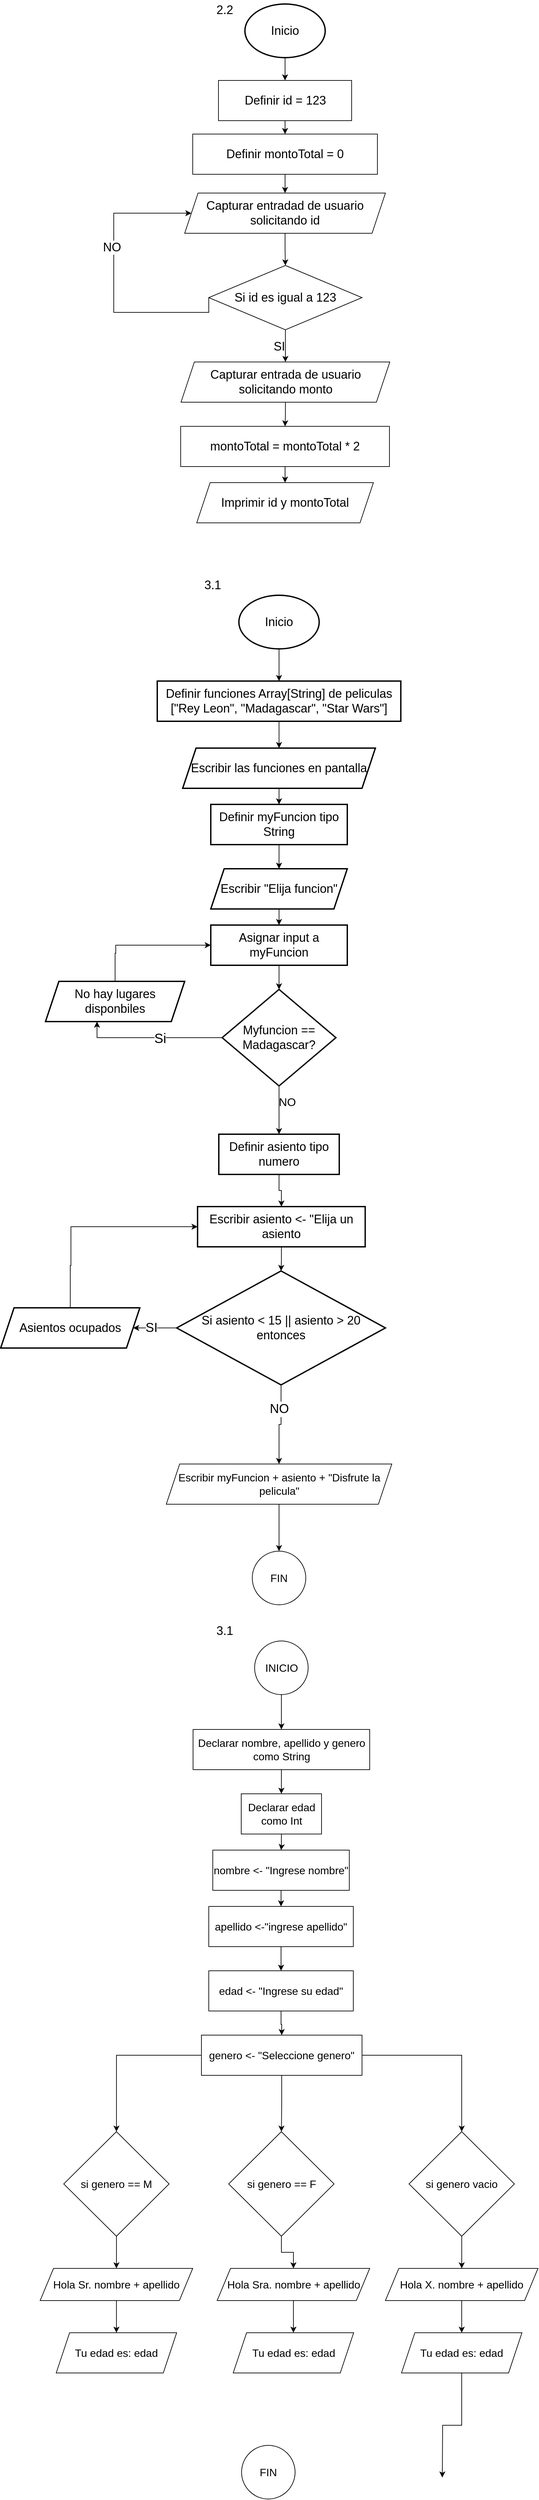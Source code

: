<mxfile version="23.1.5" type="github">
  <diagram name="Page-1" id="D6jSuuYGtf3E4rri9tUM">
    <mxGraphModel dx="2255" dy="882" grid="1" gridSize="12" guides="1" tooltips="1" connect="1" arrows="1" fold="1" page="1" pageScale="1" pageWidth="850" pageHeight="1100" math="0" shadow="0">
      <root>
        <mxCell id="0" />
        <mxCell id="1" parent="0" />
        <mxCell id="xoTJzdg2lMnU-Vgop3UH-8" style="edgeStyle=orthogonalEdgeStyle;rounded=0;orthogonalLoop=1;jettySize=auto;html=1;entryX=0.5;entryY=0;entryDx=0;entryDy=0;shadow=0;fontSize=18;" parent="1" source="JSRVEFu7Q7TZ1jJsunZb-2" target="xoTJzdg2lMnU-Vgop3UH-2" edge="1">
          <mxGeometry relative="1" as="geometry" />
        </mxCell>
        <mxCell id="JSRVEFu7Q7TZ1jJsunZb-2" value="&lt;div style=&quot;font-size: 18px;&quot;&gt;&lt;font style=&quot;font-size: 18px;&quot;&gt;Inicio&lt;/font&gt;&lt;/div&gt;" style="ellipse;whiteSpace=wrap;html=1;align=center;strokeWidth=2;fontSize=18;" parent="1" vertex="1">
          <mxGeometry x="365" y="90" width="120" height="80" as="geometry" />
        </mxCell>
        <mxCell id="xoTJzdg2lMnU-Vgop3UH-7" value="" style="edgeStyle=orthogonalEdgeStyle;rounded=0;orthogonalLoop=1;jettySize=auto;html=1;shadow=0;fontSize=18;" parent="1" source="xoTJzdg2lMnU-Vgop3UH-2" target="xoTJzdg2lMnU-Vgop3UH-6" edge="1">
          <mxGeometry relative="1" as="geometry" />
        </mxCell>
        <mxCell id="xoTJzdg2lMnU-Vgop3UH-2" value="&lt;font style=&quot;font-size: 18px;&quot;&gt;Definir id = 123&lt;br style=&quot;font-size: 18px;&quot;&gt;&lt;/font&gt;" style="rounded=0;whiteSpace=wrap;html=1;shadow=0;fontSize=18;" parent="1" vertex="1">
          <mxGeometry x="325.5" y="204" width="199" height="60" as="geometry" />
        </mxCell>
        <mxCell id="xoTJzdg2lMnU-Vgop3UH-12" value="" style="edgeStyle=orthogonalEdgeStyle;rounded=0;orthogonalLoop=1;jettySize=auto;html=1;fontSize=18;" parent="1" source="xoTJzdg2lMnU-Vgop3UH-6" target="xoTJzdg2lMnU-Vgop3UH-11" edge="1">
          <mxGeometry relative="1" as="geometry" />
        </mxCell>
        <mxCell id="xoTJzdg2lMnU-Vgop3UH-6" value="Definir montoTotal = 0" style="whiteSpace=wrap;html=1;rounded=0;shadow=0;fontSize=18;" parent="1" vertex="1">
          <mxGeometry x="287" y="284" width="276" height="60" as="geometry" />
        </mxCell>
        <mxCell id="xoTJzdg2lMnU-Vgop3UH-18" value="" style="edgeStyle=orthogonalEdgeStyle;rounded=0;orthogonalLoop=1;jettySize=auto;html=1;fontSize=18;" parent="1" source="xoTJzdg2lMnU-Vgop3UH-11" target="xoTJzdg2lMnU-Vgop3UH-17" edge="1">
          <mxGeometry relative="1" as="geometry" />
        </mxCell>
        <mxCell id="xoTJzdg2lMnU-Vgop3UH-11" value="Capturar entradad de usuario solicitando id" style="shape=parallelogram;perimeter=parallelogramPerimeter;whiteSpace=wrap;html=1;fixedSize=1;fontSize=18;rounded=0;shadow=0;" parent="1" vertex="1">
          <mxGeometry x="275" y="372" width="300" height="60" as="geometry" />
        </mxCell>
        <mxCell id="xoTJzdg2lMnU-Vgop3UH-19" style="edgeStyle=orthogonalEdgeStyle;rounded=0;orthogonalLoop=1;jettySize=auto;html=1;entryX=0;entryY=0.5;entryDx=0;entryDy=0;exitX=0;exitY=0.5;exitDx=0;exitDy=0;fontSize=18;" parent="1" source="xoTJzdg2lMnU-Vgop3UH-17" target="xoTJzdg2lMnU-Vgop3UH-11" edge="1">
          <mxGeometry relative="1" as="geometry">
            <mxPoint x="168" y="396" as="targetPoint" />
            <Array as="points">
              <mxPoint x="311" y="550" />
              <mxPoint x="169" y="550" />
              <mxPoint x="169" y="402" />
            </Array>
          </mxGeometry>
        </mxCell>
        <mxCell id="xoTJzdg2lMnU-Vgop3UH-20" value="NO" style="edgeLabel;html=1;align=center;verticalAlign=middle;resizable=0;points=[];fontSize=18;" parent="xoTJzdg2lMnU-Vgop3UH-19" vertex="1" connectable="0">
          <mxGeometry x="0.222" y="3" relative="1" as="geometry">
            <mxPoint as="offset" />
          </mxGeometry>
        </mxCell>
        <mxCell id="xoTJzdg2lMnU-Vgop3UH-22" value="" style="edgeStyle=orthogonalEdgeStyle;rounded=0;orthogonalLoop=1;jettySize=auto;html=1;fontSize=18;" parent="1" source="xoTJzdg2lMnU-Vgop3UH-17" target="xoTJzdg2lMnU-Vgop3UH-21" edge="1">
          <mxGeometry relative="1" as="geometry" />
        </mxCell>
        <mxCell id="xoTJzdg2lMnU-Vgop3UH-17" value="Si id es igual a 123" style="rhombus;whiteSpace=wrap;html=1;fontSize=18;rounded=0;shadow=0;" parent="1" vertex="1">
          <mxGeometry x="311" y="480" width="229" height="96" as="geometry" />
        </mxCell>
        <mxCell id="xoTJzdg2lMnU-Vgop3UH-25" value="" style="edgeStyle=orthogonalEdgeStyle;rounded=0;orthogonalLoop=1;jettySize=auto;html=1;fontSize=18;" parent="1" source="xoTJzdg2lMnU-Vgop3UH-21" target="xoTJzdg2lMnU-Vgop3UH-24" edge="1">
          <mxGeometry relative="1" as="geometry" />
        </mxCell>
        <mxCell id="xoTJzdg2lMnU-Vgop3UH-21" value="Capturar entrada de usuario solicitando monto" style="shape=parallelogram;perimeter=parallelogramPerimeter;whiteSpace=wrap;html=1;fixedSize=1;fontSize=18;rounded=0;shadow=0;" parent="1" vertex="1">
          <mxGeometry x="269.5" y="624" width="312" height="60" as="geometry" />
        </mxCell>
        <mxCell id="xoTJzdg2lMnU-Vgop3UH-23" value="SI" style="text;html=1;align=center;verticalAlign=middle;resizable=0;points=[];autosize=1;strokeColor=none;fillColor=none;fontSize=18;" parent="1" vertex="1">
          <mxGeometry x="392" y="583" width="48" height="36" as="geometry" />
        </mxCell>
        <mxCell id="xoTJzdg2lMnU-Vgop3UH-27" value="" style="edgeStyle=orthogonalEdgeStyle;rounded=0;orthogonalLoop=1;jettySize=auto;html=1;fontSize=18;" parent="1" source="xoTJzdg2lMnU-Vgop3UH-24" target="xoTJzdg2lMnU-Vgop3UH-26" edge="1">
          <mxGeometry relative="1" as="geometry" />
        </mxCell>
        <mxCell id="xoTJzdg2lMnU-Vgop3UH-24" value="montoTotal = montoTotal * 2" style="rounded=0;whiteSpace=wrap;html=1;fontSize=18;shadow=0;" parent="1" vertex="1">
          <mxGeometry x="269" y="720" width="312" height="60" as="geometry" />
        </mxCell>
        <mxCell id="xoTJzdg2lMnU-Vgop3UH-26" value="Imprimir id y montoTotal" style="shape=parallelogram;perimeter=parallelogramPerimeter;whiteSpace=wrap;html=1;fixedSize=1;fontSize=18;rounded=0;shadow=0;" parent="1" vertex="1">
          <mxGeometry x="293" y="804" width="264" height="60" as="geometry" />
        </mxCell>
        <mxCell id="xoTJzdg2lMnU-Vgop3UH-28" value="&lt;font style=&quot;font-size: 18px;&quot;&gt;2.2&lt;/font&gt;" style="text;html=1;align=center;verticalAlign=middle;whiteSpace=wrap;rounded=0;" parent="1" vertex="1">
          <mxGeometry x="305" y="84" width="60" height="30" as="geometry" />
        </mxCell>
        <mxCell id="ddKnpVyn28bCaXbPGC_H-5" value="" style="edgeStyle=orthogonalEdgeStyle;rounded=0;orthogonalLoop=1;jettySize=auto;html=1;" parent="1" source="ddKnpVyn28bCaXbPGC_H-1" target="ddKnpVyn28bCaXbPGC_H-4" edge="1">
          <mxGeometry relative="1" as="geometry" />
        </mxCell>
        <mxCell id="ddKnpVyn28bCaXbPGC_H-1" value="&lt;div style=&quot;font-size: 18px;&quot;&gt;&lt;font style=&quot;font-size: 18px;&quot;&gt;Inicio&lt;/font&gt;&lt;/div&gt;" style="ellipse;whiteSpace=wrap;html=1;align=center;strokeWidth=2;fontSize=18;" parent="1" vertex="1">
          <mxGeometry x="356" y="972" width="120" height="80" as="geometry" />
        </mxCell>
        <mxCell id="ddKnpVyn28bCaXbPGC_H-2" value="&lt;font style=&quot;font-size: 18px;&quot;&gt;3.1&lt;/font&gt;" style="text;html=1;align=center;verticalAlign=middle;whiteSpace=wrap;rounded=0;" parent="1" vertex="1">
          <mxGeometry x="287" y="942" width="60" height="30" as="geometry" />
        </mxCell>
        <mxCell id="ddKnpVyn28bCaXbPGC_H-7" value="" style="edgeStyle=orthogonalEdgeStyle;rounded=0;orthogonalLoop=1;jettySize=auto;html=1;" parent="1" source="ddKnpVyn28bCaXbPGC_H-4" target="ddKnpVyn28bCaXbPGC_H-6" edge="1">
          <mxGeometry relative="1" as="geometry" />
        </mxCell>
        <mxCell id="ddKnpVyn28bCaXbPGC_H-4" value="Definir funciones Array[String] de peliculas [&quot;Rey Leon&quot;, &quot;Madagascar&quot;, &quot;Star Wars&quot;]" style="whiteSpace=wrap;html=1;fontSize=18;strokeWidth=2;" parent="1" vertex="1">
          <mxGeometry x="234" y="1100" width="364" height="60" as="geometry" />
        </mxCell>
        <mxCell id="ddKnpVyn28bCaXbPGC_H-9" value="" style="edgeStyle=orthogonalEdgeStyle;rounded=0;orthogonalLoop=1;jettySize=auto;html=1;" parent="1" source="ddKnpVyn28bCaXbPGC_H-6" target="ddKnpVyn28bCaXbPGC_H-8" edge="1">
          <mxGeometry relative="1" as="geometry" />
        </mxCell>
        <mxCell id="ddKnpVyn28bCaXbPGC_H-6" value="Escribir las funciones en pantalla" style="shape=parallelogram;perimeter=parallelogramPerimeter;whiteSpace=wrap;html=1;fixedSize=1;fontSize=18;strokeWidth=2;" parent="1" vertex="1">
          <mxGeometry x="272" y="1200" width="288" height="60" as="geometry" />
        </mxCell>
        <mxCell id="ddKnpVyn28bCaXbPGC_H-11" value="" style="edgeStyle=orthogonalEdgeStyle;rounded=0;orthogonalLoop=1;jettySize=auto;html=1;" parent="1" source="ddKnpVyn28bCaXbPGC_H-8" target="ddKnpVyn28bCaXbPGC_H-10" edge="1">
          <mxGeometry relative="1" as="geometry" />
        </mxCell>
        <mxCell id="ddKnpVyn28bCaXbPGC_H-8" value="Definir myFuncion tipo String" style="whiteSpace=wrap;html=1;fontSize=18;strokeWidth=2;" parent="1" vertex="1">
          <mxGeometry x="314" y="1284" width="204" height="60" as="geometry" />
        </mxCell>
        <mxCell id="ddKnpVyn28bCaXbPGC_H-13" value="" style="edgeStyle=orthogonalEdgeStyle;rounded=0;orthogonalLoop=1;jettySize=auto;html=1;" parent="1" source="ddKnpVyn28bCaXbPGC_H-10" target="ddKnpVyn28bCaXbPGC_H-12" edge="1">
          <mxGeometry relative="1" as="geometry" />
        </mxCell>
        <mxCell id="ddKnpVyn28bCaXbPGC_H-10" value="Escribir &quot;Elija funcion&quot;" style="shape=parallelogram;perimeter=parallelogramPerimeter;whiteSpace=wrap;html=1;fixedSize=1;fontSize=18;strokeWidth=2;" parent="1" vertex="1">
          <mxGeometry x="314" y="1380" width="204" height="60" as="geometry" />
        </mxCell>
        <mxCell id="ddKnpVyn28bCaXbPGC_H-15" value="" style="edgeStyle=orthogonalEdgeStyle;rounded=0;orthogonalLoop=1;jettySize=auto;html=1;" parent="1" source="ddKnpVyn28bCaXbPGC_H-12" target="ddKnpVyn28bCaXbPGC_H-14" edge="1">
          <mxGeometry relative="1" as="geometry" />
        </mxCell>
        <mxCell id="ddKnpVyn28bCaXbPGC_H-12" value="Asignar input a myFuncion" style="whiteSpace=wrap;html=1;fontSize=18;strokeWidth=2;" parent="1" vertex="1">
          <mxGeometry x="314" y="1464" width="204" height="60" as="geometry" />
        </mxCell>
        <mxCell id="ddKnpVyn28bCaXbPGC_H-24" style="edgeStyle=orthogonalEdgeStyle;rounded=0;orthogonalLoop=1;jettySize=auto;html=1;entryX=0.37;entryY=1;entryDx=0;entryDy=0;entryPerimeter=0;fontSize=18;" parent="1" source="ddKnpVyn28bCaXbPGC_H-14" target="ddKnpVyn28bCaXbPGC_H-20" edge="1">
          <mxGeometry relative="1" as="geometry">
            <mxPoint x="156" y="1632" as="targetPoint" />
          </mxGeometry>
        </mxCell>
        <mxCell id="ddKnpVyn28bCaXbPGC_H-28" value="&lt;font style=&quot;font-size: 20px;&quot;&gt;Si&lt;/font&gt;" style="edgeLabel;html=1;align=center;verticalAlign=middle;resizable=0;points=[];" parent="ddKnpVyn28bCaXbPGC_H-24" vertex="1" connectable="0">
          <mxGeometry x="-0.118" relative="1" as="geometry">
            <mxPoint as="offset" />
          </mxGeometry>
        </mxCell>
        <mxCell id="ddKnpVyn28bCaXbPGC_H-30" value="" style="edgeStyle=orthogonalEdgeStyle;rounded=0;orthogonalLoop=1;jettySize=auto;html=1;" parent="1" source="ddKnpVyn28bCaXbPGC_H-14" target="ddKnpVyn28bCaXbPGC_H-29" edge="1">
          <mxGeometry relative="1" as="geometry" />
        </mxCell>
        <mxCell id="ddKnpVyn28bCaXbPGC_H-14" value="Myfuncion == Madagascar?" style="rhombus;whiteSpace=wrap;html=1;fontSize=18;strokeWidth=2;" parent="1" vertex="1">
          <mxGeometry x="331" y="1560" width="170" height="144" as="geometry" />
        </mxCell>
        <mxCell id="ddKnpVyn28bCaXbPGC_H-26" style="edgeStyle=orthogonalEdgeStyle;rounded=0;orthogonalLoop=1;jettySize=auto;html=1;entryX=0;entryY=0.5;entryDx=0;entryDy=0;" parent="1" source="ddKnpVyn28bCaXbPGC_H-20" target="ddKnpVyn28bCaXbPGC_H-12" edge="1">
          <mxGeometry relative="1" as="geometry">
            <mxPoint x="171" y="1464" as="targetPoint" />
            <Array as="points">
              <mxPoint x="171" y="1506" />
              <mxPoint x="172" y="1506" />
              <mxPoint x="172" y="1494" />
            </Array>
          </mxGeometry>
        </mxCell>
        <mxCell id="ddKnpVyn28bCaXbPGC_H-20" value="No hay lugares disponbiles" style="shape=parallelogram;perimeter=parallelogramPerimeter;whiteSpace=wrap;html=1;fixedSize=1;fontSize=18;strokeWidth=2;" parent="1" vertex="1">
          <mxGeometry x="67" y="1548" width="208" height="60" as="geometry" />
        </mxCell>
        <mxCell id="ddKnpVyn28bCaXbPGC_H-32" value="" style="edgeStyle=orthogonalEdgeStyle;rounded=0;orthogonalLoop=1;jettySize=auto;html=1;" parent="1" source="ddKnpVyn28bCaXbPGC_H-29" target="ddKnpVyn28bCaXbPGC_H-31" edge="1">
          <mxGeometry relative="1" as="geometry" />
        </mxCell>
        <mxCell id="ddKnpVyn28bCaXbPGC_H-29" value="Definir asiento tipo numero" style="whiteSpace=wrap;html=1;fontSize=18;strokeWidth=2;" parent="1" vertex="1">
          <mxGeometry x="326" y="1776" width="180" height="60" as="geometry" />
        </mxCell>
        <mxCell id="ddKnpVyn28bCaXbPGC_H-34" value="" style="edgeStyle=orthogonalEdgeStyle;rounded=0;orthogonalLoop=1;jettySize=auto;html=1;" parent="1" source="ddKnpVyn28bCaXbPGC_H-31" target="ddKnpVyn28bCaXbPGC_H-33" edge="1">
          <mxGeometry relative="1" as="geometry" />
        </mxCell>
        <mxCell id="ddKnpVyn28bCaXbPGC_H-31" value="Escribir asiento &amp;lt;- &quot;Elija un asiento" style="whiteSpace=wrap;html=1;fontSize=18;strokeWidth=2;" parent="1" vertex="1">
          <mxGeometry x="294.25" y="1884" width="250.5" height="60" as="geometry" />
        </mxCell>
        <mxCell id="ddKnpVyn28bCaXbPGC_H-38" style="edgeStyle=orthogonalEdgeStyle;rounded=0;orthogonalLoop=1;jettySize=auto;html=1;" parent="1" source="ddKnpVyn28bCaXbPGC_H-33" target="ddKnpVyn28bCaXbPGC_H-35" edge="1">
          <mxGeometry relative="1" as="geometry" />
        </mxCell>
        <mxCell id="ddKnpVyn28bCaXbPGC_H-41" value="SI" style="edgeLabel;html=1;align=center;verticalAlign=middle;resizable=0;points=[];fontSize=19;" parent="ddKnpVyn28bCaXbPGC_H-38" vertex="1" connectable="0">
          <mxGeometry x="0.187" relative="1" as="geometry">
            <mxPoint as="offset" />
          </mxGeometry>
        </mxCell>
        <mxCell id="ddKnpVyn28bCaXbPGC_H-40" style="edgeStyle=orthogonalEdgeStyle;rounded=0;orthogonalLoop=1;jettySize=auto;html=1;entryX=0.5;entryY=0;entryDx=0;entryDy=0;" parent="1" source="ddKnpVyn28bCaXbPGC_H-33" target="ddKnpVyn28bCaXbPGC_H-44" edge="1">
          <mxGeometry relative="1" as="geometry">
            <mxPoint x="420" y="2268" as="targetPoint" />
          </mxGeometry>
        </mxCell>
        <mxCell id="ddKnpVyn28bCaXbPGC_H-42" value="&lt;font style=&quot;font-size: 19px;&quot;&gt;NO&lt;/font&gt;" style="edgeLabel;html=1;align=center;verticalAlign=middle;resizable=0;points=[];" parent="ddKnpVyn28bCaXbPGC_H-40" vertex="1" connectable="0">
          <mxGeometry x="-0.413" y="-3" relative="1" as="geometry">
            <mxPoint as="offset" />
          </mxGeometry>
        </mxCell>
        <mxCell id="ddKnpVyn28bCaXbPGC_H-33" value="Si asiento &lt; 15 || asiento &gt; 20 entonces" style="rhombus;whiteSpace=wrap;html=1;fontSize=18;strokeWidth=2;" parent="1" vertex="1">
          <mxGeometry x="263" y="1980" width="312" height="170" as="geometry" />
        </mxCell>
        <mxCell id="ddKnpVyn28bCaXbPGC_H-39" style="edgeStyle=orthogonalEdgeStyle;rounded=0;orthogonalLoop=1;jettySize=auto;html=1;entryX=0;entryY=0.5;entryDx=0;entryDy=0;" parent="1" source="ddKnpVyn28bCaXbPGC_H-35" target="ddKnpVyn28bCaXbPGC_H-31" edge="1">
          <mxGeometry relative="1" as="geometry">
            <mxPoint x="144" y="1908" as="targetPoint" />
            <Array as="points">
              <mxPoint x="104" y="1972" />
              <mxPoint x="105" y="1914" />
            </Array>
          </mxGeometry>
        </mxCell>
        <mxCell id="ddKnpVyn28bCaXbPGC_H-35" value="Asientos ocupados" style="shape=parallelogram;perimeter=parallelogramPerimeter;whiteSpace=wrap;html=1;fixedSize=1;fontSize=18;strokeWidth=2;" parent="1" vertex="1">
          <mxGeometry y="2035" width="208" height="60" as="geometry" />
        </mxCell>
        <mxCell id="ddKnpVyn28bCaXbPGC_H-37" value="&lt;font style=&quot;font-size: 17px;&quot;&gt;NO&lt;/font&gt;" style="text;html=1;align=center;verticalAlign=middle;resizable=0;points=[];autosize=1;strokeColor=none;fillColor=none;" parent="1" vertex="1">
          <mxGeometry x="404" y="1711" width="48" height="36" as="geometry" />
        </mxCell>
        <mxCell id="ddKnpVyn28bCaXbPGC_H-46" value="" style="edgeStyle=orthogonalEdgeStyle;rounded=0;orthogonalLoop=1;jettySize=auto;html=1;" parent="1" source="ddKnpVyn28bCaXbPGC_H-44" target="ddKnpVyn28bCaXbPGC_H-45" edge="1">
          <mxGeometry relative="1" as="geometry" />
        </mxCell>
        <mxCell id="ddKnpVyn28bCaXbPGC_H-44" value="Escribir myFuncion + asiento + &quot;Disfrute la pelicula&quot;" style="shape=parallelogram;perimeter=parallelogramPerimeter;whiteSpace=wrap;html=1;fixedSize=1;fontSize=16;" parent="1" vertex="1">
          <mxGeometry x="247.5" y="2268" width="337" height="60" as="geometry" />
        </mxCell>
        <mxCell id="ddKnpVyn28bCaXbPGC_H-45" value="FIN" style="ellipse;whiteSpace=wrap;html=1;fontSize=16;" parent="1" vertex="1">
          <mxGeometry x="376" y="2398" width="80" height="80" as="geometry" />
        </mxCell>
        <mxCell id="TKe2ElwG2QkSB_HnAReY-3" value="" style="edgeStyle=orthogonalEdgeStyle;rounded=0;orthogonalLoop=1;jettySize=auto;html=1;" edge="1" parent="1" source="TKe2ElwG2QkSB_HnAReY-1" target="TKe2ElwG2QkSB_HnAReY-2">
          <mxGeometry relative="1" as="geometry" />
        </mxCell>
        <mxCell id="TKe2ElwG2QkSB_HnAReY-1" value="INICIO" style="ellipse;whiteSpace=wrap;html=1;fontSize=16;" vertex="1" parent="1">
          <mxGeometry x="379.5" y="2532" width="80" height="80" as="geometry" />
        </mxCell>
        <mxCell id="TKe2ElwG2QkSB_HnAReY-6" value="" style="edgeStyle=orthogonalEdgeStyle;rounded=0;orthogonalLoop=1;jettySize=auto;html=1;" edge="1" parent="1" source="TKe2ElwG2QkSB_HnAReY-2" target="TKe2ElwG2QkSB_HnAReY-5">
          <mxGeometry relative="1" as="geometry" />
        </mxCell>
        <mxCell id="TKe2ElwG2QkSB_HnAReY-2" value="Declarar nombre, apellido y genero como String" style="whiteSpace=wrap;html=1;fontSize=16;" vertex="1" parent="1">
          <mxGeometry x="287.5" y="2664" width="264" height="60" as="geometry" />
        </mxCell>
        <mxCell id="TKe2ElwG2QkSB_HnAReY-4" value="&lt;font style=&quot;font-size: 18px;&quot;&gt;3.1&lt;/font&gt;" style="text;html=1;align=center;verticalAlign=middle;whiteSpace=wrap;rounded=0;" vertex="1" parent="1">
          <mxGeometry x="305" y="2502" width="60" height="30" as="geometry" />
        </mxCell>
        <mxCell id="TKe2ElwG2QkSB_HnAReY-8" value="" style="edgeStyle=orthogonalEdgeStyle;rounded=0;orthogonalLoop=1;jettySize=auto;html=1;" edge="1" parent="1" source="TKe2ElwG2QkSB_HnAReY-5" target="TKe2ElwG2QkSB_HnAReY-7">
          <mxGeometry relative="1" as="geometry" />
        </mxCell>
        <mxCell id="TKe2ElwG2QkSB_HnAReY-5" value="Declarar edad como Int" style="whiteSpace=wrap;html=1;fontSize=16;" vertex="1" parent="1">
          <mxGeometry x="359.5" y="2760" width="120" height="60" as="geometry" />
        </mxCell>
        <mxCell id="TKe2ElwG2QkSB_HnAReY-11" value="" style="edgeStyle=orthogonalEdgeStyle;rounded=0;orthogonalLoop=1;jettySize=auto;html=1;" edge="1" parent="1" source="TKe2ElwG2QkSB_HnAReY-7" target="TKe2ElwG2QkSB_HnAReY-10">
          <mxGeometry relative="1" as="geometry" />
        </mxCell>
        <mxCell id="TKe2ElwG2QkSB_HnAReY-7" value="nombre &amp;lt;- &quot;Ingrese nombre&quot;" style="whiteSpace=wrap;html=1;fontSize=16;" vertex="1" parent="1">
          <mxGeometry x="317" y="2844" width="204" height="60" as="geometry" />
        </mxCell>
        <mxCell id="TKe2ElwG2QkSB_HnAReY-16" value="" style="edgeStyle=orthogonalEdgeStyle;rounded=0;orthogonalLoop=1;jettySize=auto;html=1;" edge="1" parent="1" source="TKe2ElwG2QkSB_HnAReY-10" target="TKe2ElwG2QkSB_HnAReY-14">
          <mxGeometry relative="1" as="geometry" />
        </mxCell>
        <mxCell id="TKe2ElwG2QkSB_HnAReY-10" value="apellido &amp;lt;-&quot;ingrese apellido&quot;" style="whiteSpace=wrap;html=1;fontSize=16;" vertex="1" parent="1">
          <mxGeometry x="311" y="2928" width="216" height="60" as="geometry" />
        </mxCell>
        <mxCell id="TKe2ElwG2QkSB_HnAReY-18" value="" style="edgeStyle=orthogonalEdgeStyle;rounded=0;orthogonalLoop=1;jettySize=auto;html=1;" edge="1" parent="1" source="TKe2ElwG2QkSB_HnAReY-14" target="TKe2ElwG2QkSB_HnAReY-17">
          <mxGeometry relative="1" as="geometry" />
        </mxCell>
        <mxCell id="TKe2ElwG2QkSB_HnAReY-14" value="edad &amp;lt;- &quot;Ingrese su edad&quot;" style="whiteSpace=wrap;html=1;fontSize=16;" vertex="1" parent="1">
          <mxGeometry x="311" y="3024" width="216" height="60" as="geometry" />
        </mxCell>
        <mxCell id="TKe2ElwG2QkSB_HnAReY-20" value="" style="edgeStyle=orthogonalEdgeStyle;rounded=0;orthogonalLoop=1;jettySize=auto;html=1;" edge="1" parent="1" source="TKe2ElwG2QkSB_HnAReY-17" target="TKe2ElwG2QkSB_HnAReY-19">
          <mxGeometry relative="1" as="geometry" />
        </mxCell>
        <mxCell id="TKe2ElwG2QkSB_HnAReY-23" style="edgeStyle=orthogonalEdgeStyle;rounded=0;orthogonalLoop=1;jettySize=auto;html=1;" edge="1" parent="1" source="TKe2ElwG2QkSB_HnAReY-17" target="TKe2ElwG2QkSB_HnAReY-21">
          <mxGeometry relative="1" as="geometry" />
        </mxCell>
        <mxCell id="TKe2ElwG2QkSB_HnAReY-24" style="edgeStyle=orthogonalEdgeStyle;rounded=0;orthogonalLoop=1;jettySize=auto;html=1;entryX=0.5;entryY=0;entryDx=0;entryDy=0;" edge="1" parent="1" source="TKe2ElwG2QkSB_HnAReY-17" target="TKe2ElwG2QkSB_HnAReY-22">
          <mxGeometry relative="1" as="geometry">
            <mxPoint x="600" y="3150" as="targetPoint" />
          </mxGeometry>
        </mxCell>
        <mxCell id="TKe2ElwG2QkSB_HnAReY-17" value="genero &amp;lt;- &quot;Seleccione genero&quot;" style="whiteSpace=wrap;html=1;fontSize=16;" vertex="1" parent="1">
          <mxGeometry x="300" y="3120" width="240" height="60" as="geometry" />
        </mxCell>
        <mxCell id="TKe2ElwG2QkSB_HnAReY-27" value="" style="edgeStyle=orthogonalEdgeStyle;rounded=0;orthogonalLoop=1;jettySize=auto;html=1;" edge="1" parent="1" source="TKe2ElwG2QkSB_HnAReY-19" target="TKe2ElwG2QkSB_HnAReY-26">
          <mxGeometry relative="1" as="geometry" />
        </mxCell>
        <mxCell id="TKe2ElwG2QkSB_HnAReY-19" value="si genero == M" style="rhombus;whiteSpace=wrap;html=1;fontSize=16;" vertex="1" parent="1">
          <mxGeometry x="94.25" y="3264" width="157.5" height="156" as="geometry" />
        </mxCell>
        <mxCell id="TKe2ElwG2QkSB_HnAReY-36" style="edgeStyle=orthogonalEdgeStyle;rounded=0;orthogonalLoop=1;jettySize=auto;html=1;entryX=0.5;entryY=0;entryDx=0;entryDy=0;" edge="1" parent="1" source="TKe2ElwG2QkSB_HnAReY-21" target="TKe2ElwG2QkSB_HnAReY-31">
          <mxGeometry relative="1" as="geometry" />
        </mxCell>
        <mxCell id="TKe2ElwG2QkSB_HnAReY-21" value="si genero == F" style="rhombus;whiteSpace=wrap;html=1;fontSize=16;" vertex="1" parent="1">
          <mxGeometry x="340.75" y="3264" width="157.5" height="156" as="geometry" />
        </mxCell>
        <mxCell id="TKe2ElwG2QkSB_HnAReY-37" style="edgeStyle=orthogonalEdgeStyle;rounded=0;orthogonalLoop=1;jettySize=auto;html=1;entryX=0.5;entryY=0;entryDx=0;entryDy=0;" edge="1" parent="1" source="TKe2ElwG2QkSB_HnAReY-22" target="TKe2ElwG2QkSB_HnAReY-34">
          <mxGeometry relative="1" as="geometry" />
        </mxCell>
        <mxCell id="TKe2ElwG2QkSB_HnAReY-22" value="si genero vacio" style="rhombus;whiteSpace=wrap;html=1;fontSize=16;" vertex="1" parent="1">
          <mxGeometry x="610.25" y="3264" width="157.5" height="156" as="geometry" />
        </mxCell>
        <mxCell id="TKe2ElwG2QkSB_HnAReY-29" value="" style="edgeStyle=orthogonalEdgeStyle;rounded=0;orthogonalLoop=1;jettySize=auto;html=1;" edge="1" parent="1" source="TKe2ElwG2QkSB_HnAReY-26" target="TKe2ElwG2QkSB_HnAReY-28">
          <mxGeometry relative="1" as="geometry" />
        </mxCell>
        <mxCell id="TKe2ElwG2QkSB_HnAReY-26" value="Hola Sr. nombre + apellido" style="shape=parallelogram;perimeter=parallelogramPerimeter;whiteSpace=wrap;html=1;fixedSize=1;fontSize=16;align=center;verticalAlign=middle;" vertex="1" parent="1">
          <mxGeometry x="59" y="3468" width="228" height="48" as="geometry" />
        </mxCell>
        <mxCell id="TKe2ElwG2QkSB_HnAReY-28" value="Tu edad es: edad" style="shape=parallelogram;perimeter=parallelogramPerimeter;whiteSpace=wrap;html=1;fixedSize=1;fontSize=16;" vertex="1" parent="1">
          <mxGeometry x="83" y="3564" width="180" height="60" as="geometry" />
        </mxCell>
        <mxCell id="TKe2ElwG2QkSB_HnAReY-30" value="" style="edgeStyle=orthogonalEdgeStyle;rounded=0;orthogonalLoop=1;jettySize=auto;html=1;" edge="1" source="TKe2ElwG2QkSB_HnAReY-31" target="TKe2ElwG2QkSB_HnAReY-32" parent="1">
          <mxGeometry relative="1" as="geometry" />
        </mxCell>
        <mxCell id="TKe2ElwG2QkSB_HnAReY-31" value="Hola Sra. nombre + apellido" style="shape=parallelogram;perimeter=parallelogramPerimeter;whiteSpace=wrap;html=1;fixedSize=1;fontSize=16;align=center;verticalAlign=middle;" vertex="1" parent="1">
          <mxGeometry x="323.5" y="3468" width="228" height="48" as="geometry" />
        </mxCell>
        <mxCell id="TKe2ElwG2QkSB_HnAReY-32" value="Tu edad es: edad" style="shape=parallelogram;perimeter=parallelogramPerimeter;whiteSpace=wrap;html=1;fixedSize=1;fontSize=16;" vertex="1" parent="1">
          <mxGeometry x="347.5" y="3564" width="180" height="60" as="geometry" />
        </mxCell>
        <mxCell id="TKe2ElwG2QkSB_HnAReY-33" value="" style="edgeStyle=orthogonalEdgeStyle;rounded=0;orthogonalLoop=1;jettySize=auto;html=1;" edge="1" source="TKe2ElwG2QkSB_HnAReY-34" target="TKe2ElwG2QkSB_HnAReY-35" parent="1">
          <mxGeometry relative="1" as="geometry" />
        </mxCell>
        <mxCell id="TKe2ElwG2QkSB_HnAReY-34" value="Hola X. nombre + apellido" style="shape=parallelogram;perimeter=parallelogramPerimeter;whiteSpace=wrap;html=1;fixedSize=1;fontSize=16;align=center;verticalAlign=middle;" vertex="1" parent="1">
          <mxGeometry x="575" y="3468" width="228" height="48" as="geometry" />
        </mxCell>
        <mxCell id="TKe2ElwG2QkSB_HnAReY-39" style="edgeStyle=orthogonalEdgeStyle;rounded=0;orthogonalLoop=1;jettySize=auto;html=1;" edge="1" parent="1" source="TKe2ElwG2QkSB_HnAReY-35">
          <mxGeometry relative="1" as="geometry">
            <mxPoint x="660" y="3780" as="targetPoint" />
          </mxGeometry>
        </mxCell>
        <mxCell id="TKe2ElwG2QkSB_HnAReY-35" value="Tu edad es: edad" style="shape=parallelogram;perimeter=parallelogramPerimeter;whiteSpace=wrap;html=1;fixedSize=1;fontSize=16;" vertex="1" parent="1">
          <mxGeometry x="599" y="3564" width="180" height="60" as="geometry" />
        </mxCell>
        <mxCell id="TKe2ElwG2QkSB_HnAReY-38" value="FIN" style="ellipse;whiteSpace=wrap;html=1;fontSize=16;" vertex="1" parent="1">
          <mxGeometry x="360" y="3732" width="80" height="80" as="geometry" />
        </mxCell>
      </root>
    </mxGraphModel>
  </diagram>
</mxfile>
